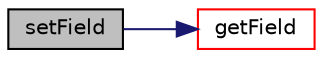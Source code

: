 digraph "setField"
{
  bgcolor="transparent";
  edge [fontname="Helvetica",fontsize="10",labelfontname="Helvetica",labelfontsize="10"];
  node [fontname="Helvetica",fontsize="10",shape=record];
  rankdir="LR";
  Node1 [label="setField",height=0.2,width=0.4,color="black", fillcolor="grey75", style="filled", fontcolor="black"];
  Node1 -> Node2 [color="midnightblue",fontsize="10",style="solid",fontname="Helvetica"];
  Node2 [label="getField",height=0.2,width=0.4,color="red",URL="$a02325.html#a95e7ab4eb08b2aa21eea8803448f1c34",tooltip="WIP. From a set of hits (points and. "];
}
